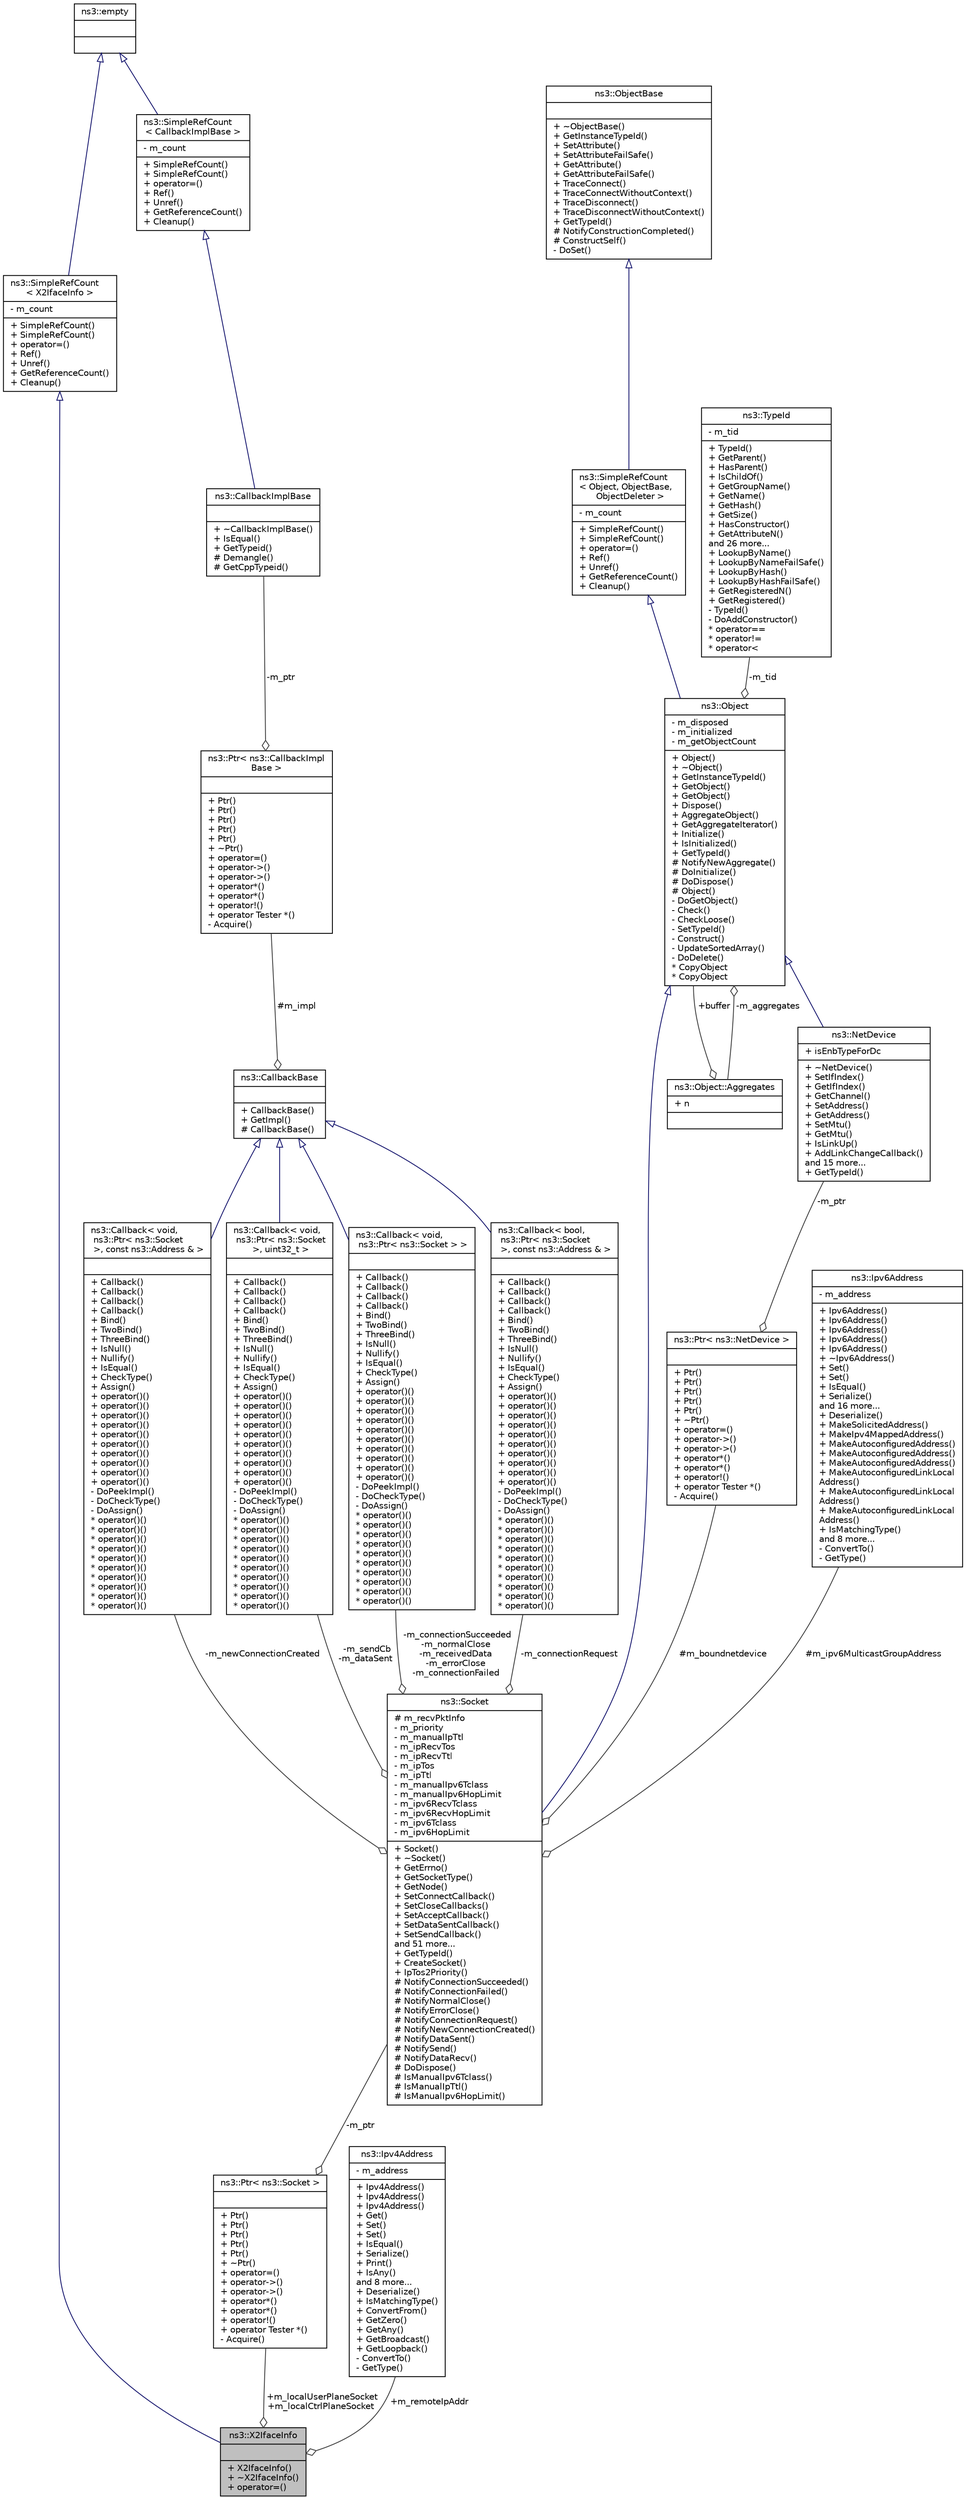 digraph "ns3::X2IfaceInfo"
{
  edge [fontname="Helvetica",fontsize="10",labelfontname="Helvetica",labelfontsize="10"];
  node [fontname="Helvetica",fontsize="10",shape=record];
  Node1 [label="{ns3::X2IfaceInfo\n||+ X2IfaceInfo()\l+ ~X2IfaceInfo()\l+ operator=()\l}",height=0.2,width=0.4,color="black", fillcolor="grey75", style="filled", fontcolor="black"];
  Node2 -> Node1 [dir="back",color="midnightblue",fontsize="10",style="solid",arrowtail="onormal"];
  Node2 [label="{ns3::SimpleRefCount\l\< X2IfaceInfo \>\n|- m_count\l|+ SimpleRefCount()\l+ SimpleRefCount()\l+ operator=()\l+ Ref()\l+ Unref()\l+ GetReferenceCount()\l+ Cleanup()\l}",height=0.2,width=0.4,color="black", fillcolor="white", style="filled",URL="$da/da1/classns3_1_1SimpleRefCount.html"];
  Node3 -> Node2 [dir="back",color="midnightblue",fontsize="10",style="solid",arrowtail="onormal"];
  Node3 [label="{ns3::empty\n||}",height=0.2,width=0.4,color="black", fillcolor="white", style="filled",URL="$d9/d6a/classns3_1_1empty.html",tooltip="make Callback use a separate empty type "];
  Node4 -> Node1 [color="grey25",fontsize="10",style="solid",label=" +m_remoteIpAddr" ,arrowhead="odiamond"];
  Node4 [label="{ns3::Ipv4Address\n|- m_address\l|+ Ipv4Address()\l+ Ipv4Address()\l+ Ipv4Address()\l+ Get()\l+ Set()\l+ Set()\l+ IsEqual()\l+ Serialize()\l+ Print()\l+ IsAny()\land 8 more...\l+ Deserialize()\l+ IsMatchingType()\l+ ConvertFrom()\l+ GetZero()\l+ GetAny()\l+ GetBroadcast()\l+ GetLoopback()\l- ConvertTo()\l- GetType()\l}",height=0.2,width=0.4,color="black", fillcolor="white", style="filled",URL="$de/d55/classns3_1_1Ipv4Address.html",tooltip="Ipv4 addresses are stored in host order in this class. "];
  Node5 -> Node1 [color="grey25",fontsize="10",style="solid",label=" +m_localUserPlaneSocket\n+m_localCtrlPlaneSocket" ,arrowhead="odiamond"];
  Node5 [label="{ns3::Ptr\< ns3::Socket \>\n||+ Ptr()\l+ Ptr()\l+ Ptr()\l+ Ptr()\l+ Ptr()\l+ ~Ptr()\l+ operator=()\l+ operator-\>()\l+ operator-\>()\l+ operator*()\l+ operator*()\l+ operator!()\l+ operator Tester *()\l- Acquire()\l}",height=0.2,width=0.4,color="black", fillcolor="white", style="filled",URL="$dc/d90/classns3_1_1Ptr.html"];
  Node6 -> Node5 [color="grey25",fontsize="10",style="solid",label=" -m_ptr" ,arrowhead="odiamond"];
  Node6 [label="{ns3::Socket\n|# m_recvPktInfo\l- m_priority\l- m_manualIpTtl\l- m_ipRecvTos\l- m_ipRecvTtl\l- m_ipTos\l- m_ipTtl\l- m_manualIpv6Tclass\l- m_manualIpv6HopLimit\l- m_ipv6RecvTclass\l- m_ipv6RecvHopLimit\l- m_ipv6Tclass\l- m_ipv6HopLimit\l|+ Socket()\l+ ~Socket()\l+ GetErrno()\l+ GetSocketType()\l+ GetNode()\l+ SetConnectCallback()\l+ SetCloseCallbacks()\l+ SetAcceptCallback()\l+ SetDataSentCallback()\l+ SetSendCallback()\land 51 more...\l+ GetTypeId()\l+ CreateSocket()\l+ IpTos2Priority()\l# NotifyConnectionSucceeded()\l# NotifyConnectionFailed()\l# NotifyNormalClose()\l# NotifyErrorClose()\l# NotifyConnectionRequest()\l# NotifyNewConnectionCreated()\l# NotifyDataSent()\l# NotifySend()\l# NotifyDataRecv()\l# DoDispose()\l# IsManualIpv6Tclass()\l# IsManualIpTtl()\l# IsManualIpv6HopLimit()\l}",height=0.2,width=0.4,color="black", fillcolor="white", style="filled",URL="$d9/df2/classns3_1_1Socket.html",tooltip="A low-level Socket API based loosely on the BSD Socket API.A few things to keep in mind about this ty..."];
  Node7 -> Node6 [dir="back",color="midnightblue",fontsize="10",style="solid",arrowtail="onormal"];
  Node7 [label="{ns3::Object\n|- m_disposed\l- m_initialized\l- m_getObjectCount\l|+ Object()\l+ ~Object()\l+ GetInstanceTypeId()\l+ GetObject()\l+ GetObject()\l+ Dispose()\l+ AggregateObject()\l+ GetAggregateIterator()\l+ Initialize()\l+ IsInitialized()\l+ GetTypeId()\l# NotifyNewAggregate()\l# DoInitialize()\l# DoDispose()\l# Object()\l- DoGetObject()\l- Check()\l- CheckLoose()\l- SetTypeId()\l- Construct()\l- UpdateSortedArray()\l- DoDelete()\l* CopyObject\l* CopyObject\l}",height=0.2,width=0.4,color="black", fillcolor="white", style="filled",URL="$d9/d77/classns3_1_1Object.html",tooltip="A base class which provides memory management and object aggregation. "];
  Node8 -> Node7 [dir="back",color="midnightblue",fontsize="10",style="solid",arrowtail="onormal"];
  Node8 [label="{ns3::SimpleRefCount\l\< Object, ObjectBase,\l ObjectDeleter \>\n|- m_count\l|+ SimpleRefCount()\l+ SimpleRefCount()\l+ operator=()\l+ Ref()\l+ Unref()\l+ GetReferenceCount()\l+ Cleanup()\l}",height=0.2,width=0.4,color="black", fillcolor="white", style="filled",URL="$da/da1/classns3_1_1SimpleRefCount.html"];
  Node9 -> Node8 [dir="back",color="midnightblue",fontsize="10",style="solid",arrowtail="onormal"];
  Node9 [label="{ns3::ObjectBase\n||+ ~ObjectBase()\l+ GetInstanceTypeId()\l+ SetAttribute()\l+ SetAttributeFailSafe()\l+ GetAttribute()\l+ GetAttributeFailSafe()\l+ TraceConnect()\l+ TraceConnectWithoutContext()\l+ TraceDisconnect()\l+ TraceDisconnectWithoutContext()\l+ GetTypeId()\l# NotifyConstructionCompleted()\l# ConstructSelf()\l- DoSet()\l}",height=0.2,width=0.4,color="black", fillcolor="white", style="filled",URL="$d2/dac/classns3_1_1ObjectBase.html",tooltip="Anchor the ns-3 type and attribute system. "];
  Node10 -> Node7 [color="grey25",fontsize="10",style="solid",label=" -m_tid" ,arrowhead="odiamond"];
  Node10 [label="{ns3::TypeId\n|- m_tid\l|+ TypeId()\l+ GetParent()\l+ HasParent()\l+ IsChildOf()\l+ GetGroupName()\l+ GetName()\l+ GetHash()\l+ GetSize()\l+ HasConstructor()\l+ GetAttributeN()\land 26 more...\l+ LookupByName()\l+ LookupByNameFailSafe()\l+ LookupByHash()\l+ LookupByHashFailSafe()\l+ GetRegisteredN()\l+ GetRegistered()\l- TypeId()\l- DoAddConstructor()\l* operator==\l* operator!=\l* operator\<\l}",height=0.2,width=0.4,color="black", fillcolor="white", style="filled",URL="$d6/d11/classns3_1_1TypeId.html",tooltip="a unique identifier for an interface. "];
  Node11 -> Node7 [color="grey25",fontsize="10",style="solid",label=" -m_aggregates" ,arrowhead="odiamond"];
  Node11 [label="{ns3::Object::Aggregates\n|+ n\l|}",height=0.2,width=0.4,color="black", fillcolor="white", style="filled",URL="$d5/de9/structns3_1_1Object_1_1Aggregates.html"];
  Node7 -> Node11 [color="grey25",fontsize="10",style="solid",label=" +buffer" ,arrowhead="odiamond"];
  Node12 -> Node6 [color="grey25",fontsize="10",style="solid",label=" #m_boundnetdevice" ,arrowhead="odiamond"];
  Node12 [label="{ns3::Ptr\< ns3::NetDevice \>\n||+ Ptr()\l+ Ptr()\l+ Ptr()\l+ Ptr()\l+ Ptr()\l+ ~Ptr()\l+ operator=()\l+ operator-\>()\l+ operator-\>()\l+ operator*()\l+ operator*()\l+ operator!()\l+ operator Tester *()\l- Acquire()\l}",height=0.2,width=0.4,color="black", fillcolor="white", style="filled",URL="$dc/d90/classns3_1_1Ptr.html"];
  Node13 -> Node12 [color="grey25",fontsize="10",style="solid",label=" -m_ptr" ,arrowhead="odiamond"];
  Node13 [label="{ns3::NetDevice\n|+ isEnbTypeForDc\l|+ ~NetDevice()\l+ SetIfIndex()\l+ GetIfIndex()\l+ GetChannel()\l+ SetAddress()\l+ GetAddress()\l+ SetMtu()\l+ GetMtu()\l+ IsLinkUp()\l+ AddLinkChangeCallback()\land 15 more...\l+ GetTypeId()\l}",height=0.2,width=0.4,color="black", fillcolor="white", style="filled",URL="$d9/dac/classns3_1_1NetDevice.html",tooltip="Network layer to device interface. "];
  Node7 -> Node13 [dir="back",color="midnightblue",fontsize="10",style="solid",arrowtail="onormal"];
  Node14 -> Node6 [color="grey25",fontsize="10",style="solid",label=" #m_ipv6MulticastGroupAddress" ,arrowhead="odiamond"];
  Node14 [label="{ns3::Ipv6Address\n|- m_address\l|+ Ipv6Address()\l+ Ipv6Address()\l+ Ipv6Address()\l+ Ipv6Address()\l+ Ipv6Address()\l+ ~Ipv6Address()\l+ Set()\l+ Set()\l+ IsEqual()\l+ Serialize()\land 16 more...\l+ Deserialize()\l+ MakeSolicitedAddress()\l+ MakeIpv4MappedAddress()\l+ MakeAutoconfiguredAddress()\l+ MakeAutoconfiguredAddress()\l+ MakeAutoconfiguredAddress()\l+ MakeAutoconfiguredLinkLocal\lAddress()\l+ MakeAutoconfiguredLinkLocal\lAddress()\l+ MakeAutoconfiguredLinkLocal\lAddress()\l+ IsMatchingType()\land 8 more...\l- ConvertTo()\l- GetType()\l}",height=0.2,width=0.4,color="black", fillcolor="white", style="filled",URL="$d5/de6/classns3_1_1Ipv6Address.html",tooltip="Describes an IPv6 address. "];
  Node15 -> Node6 [color="grey25",fontsize="10",style="solid",label=" -m_newConnectionCreated" ,arrowhead="odiamond"];
  Node15 [label="{ns3::Callback\< void,\l ns3::Ptr\< ns3::Socket\l \>, const ns3::Address & \>\n||+ Callback()\l+ Callback()\l+ Callback()\l+ Callback()\l+ Bind()\l+ TwoBind()\l+ ThreeBind()\l+ IsNull()\l+ Nullify()\l+ IsEqual()\l+ CheckType()\l+ Assign()\l+ operator()()\l+ operator()()\l+ operator()()\l+ operator()()\l+ operator()()\l+ operator()()\l+ operator()()\l+ operator()()\l+ operator()()\l+ operator()()\l- DoPeekImpl()\l- DoCheckType()\l- DoAssign()\l* operator()()\l* operator()()\l* operator()()\l* operator()()\l* operator()()\l* operator()()\l* operator()()\l* operator()()\l* operator()()\l* operator()()\l}",height=0.2,width=0.4,color="black", fillcolor="white", style="filled",URL="$d1/d48/classns3_1_1Callback.html"];
  Node16 -> Node15 [dir="back",color="midnightblue",fontsize="10",style="solid",arrowtail="onormal"];
  Node16 [label="{ns3::CallbackBase\n||+ CallbackBase()\l+ GetImpl()\l# CallbackBase()\l}",height=0.2,width=0.4,color="black", fillcolor="white", style="filled",URL="$d7/db5/classns3_1_1CallbackBase.html"];
  Node17 -> Node16 [color="grey25",fontsize="10",style="solid",label=" #m_impl" ,arrowhead="odiamond"];
  Node17 [label="{ns3::Ptr\< ns3::CallbackImpl\lBase \>\n||+ Ptr()\l+ Ptr()\l+ Ptr()\l+ Ptr()\l+ Ptr()\l+ ~Ptr()\l+ operator=()\l+ operator-\>()\l+ operator-\>()\l+ operator*()\l+ operator*()\l+ operator!()\l+ operator Tester *()\l- Acquire()\l}",height=0.2,width=0.4,color="black", fillcolor="white", style="filled",URL="$dc/d90/classns3_1_1Ptr.html"];
  Node18 -> Node17 [color="grey25",fontsize="10",style="solid",label=" -m_ptr" ,arrowhead="odiamond"];
  Node18 [label="{ns3::CallbackImplBase\n||+ ~CallbackImplBase()\l+ IsEqual()\l+ GetTypeid()\l# Demangle()\l# GetCppTypeid()\l}",height=0.2,width=0.4,color="black", fillcolor="white", style="filled",URL="$d3/dfa/classns3_1_1CallbackImplBase.html"];
  Node19 -> Node18 [dir="back",color="midnightblue",fontsize="10",style="solid",arrowtail="onormal"];
  Node19 [label="{ns3::SimpleRefCount\l\< CallbackImplBase \>\n|- m_count\l|+ SimpleRefCount()\l+ SimpleRefCount()\l+ operator=()\l+ Ref()\l+ Unref()\l+ GetReferenceCount()\l+ Cleanup()\l}",height=0.2,width=0.4,color="black", fillcolor="white", style="filled",URL="$da/da1/classns3_1_1SimpleRefCount.html"];
  Node3 -> Node19 [dir="back",color="midnightblue",fontsize="10",style="solid",arrowtail="onormal"];
  Node20 -> Node6 [color="grey25",fontsize="10",style="solid",label=" -m_sendCb\n-m_dataSent" ,arrowhead="odiamond"];
  Node20 [label="{ns3::Callback\< void,\l ns3::Ptr\< ns3::Socket\l \>, uint32_t \>\n||+ Callback()\l+ Callback()\l+ Callback()\l+ Callback()\l+ Bind()\l+ TwoBind()\l+ ThreeBind()\l+ IsNull()\l+ Nullify()\l+ IsEqual()\l+ CheckType()\l+ Assign()\l+ operator()()\l+ operator()()\l+ operator()()\l+ operator()()\l+ operator()()\l+ operator()()\l+ operator()()\l+ operator()()\l+ operator()()\l+ operator()()\l- DoPeekImpl()\l- DoCheckType()\l- DoAssign()\l* operator()()\l* operator()()\l* operator()()\l* operator()()\l* operator()()\l* operator()()\l* operator()()\l* operator()()\l* operator()()\l* operator()()\l}",height=0.2,width=0.4,color="black", fillcolor="white", style="filled",URL="$d1/d48/classns3_1_1Callback.html"];
  Node16 -> Node20 [dir="back",color="midnightblue",fontsize="10",style="solid",arrowtail="onormal"];
  Node21 -> Node6 [color="grey25",fontsize="10",style="solid",label=" -m_connectionSucceeded\n-m_normalClose\n-m_receivedData\n-m_errorClose\n-m_connectionFailed" ,arrowhead="odiamond"];
  Node21 [label="{ns3::Callback\< void,\l ns3::Ptr\< ns3::Socket \> \>\n||+ Callback()\l+ Callback()\l+ Callback()\l+ Callback()\l+ Bind()\l+ TwoBind()\l+ ThreeBind()\l+ IsNull()\l+ Nullify()\l+ IsEqual()\l+ CheckType()\l+ Assign()\l+ operator()()\l+ operator()()\l+ operator()()\l+ operator()()\l+ operator()()\l+ operator()()\l+ operator()()\l+ operator()()\l+ operator()()\l+ operator()()\l- DoPeekImpl()\l- DoCheckType()\l- DoAssign()\l* operator()()\l* operator()()\l* operator()()\l* operator()()\l* operator()()\l* operator()()\l* operator()()\l* operator()()\l* operator()()\l* operator()()\l}",height=0.2,width=0.4,color="black", fillcolor="white", style="filled",URL="$d1/d48/classns3_1_1Callback.html"];
  Node16 -> Node21 [dir="back",color="midnightblue",fontsize="10",style="solid",arrowtail="onormal"];
  Node22 -> Node6 [color="grey25",fontsize="10",style="solid",label=" -m_connectionRequest" ,arrowhead="odiamond"];
  Node22 [label="{ns3::Callback\< bool,\l ns3::Ptr\< ns3::Socket\l \>, const ns3::Address & \>\n||+ Callback()\l+ Callback()\l+ Callback()\l+ Callback()\l+ Bind()\l+ TwoBind()\l+ ThreeBind()\l+ IsNull()\l+ Nullify()\l+ IsEqual()\l+ CheckType()\l+ Assign()\l+ operator()()\l+ operator()()\l+ operator()()\l+ operator()()\l+ operator()()\l+ operator()()\l+ operator()()\l+ operator()()\l+ operator()()\l+ operator()()\l- DoPeekImpl()\l- DoCheckType()\l- DoAssign()\l* operator()()\l* operator()()\l* operator()()\l* operator()()\l* operator()()\l* operator()()\l* operator()()\l* operator()()\l* operator()()\l* operator()()\l}",height=0.2,width=0.4,color="black", fillcolor="white", style="filled",URL="$d1/d48/classns3_1_1Callback.html"];
  Node16 -> Node22 [dir="back",color="midnightblue",fontsize="10",style="solid",arrowtail="onormal"];
}
